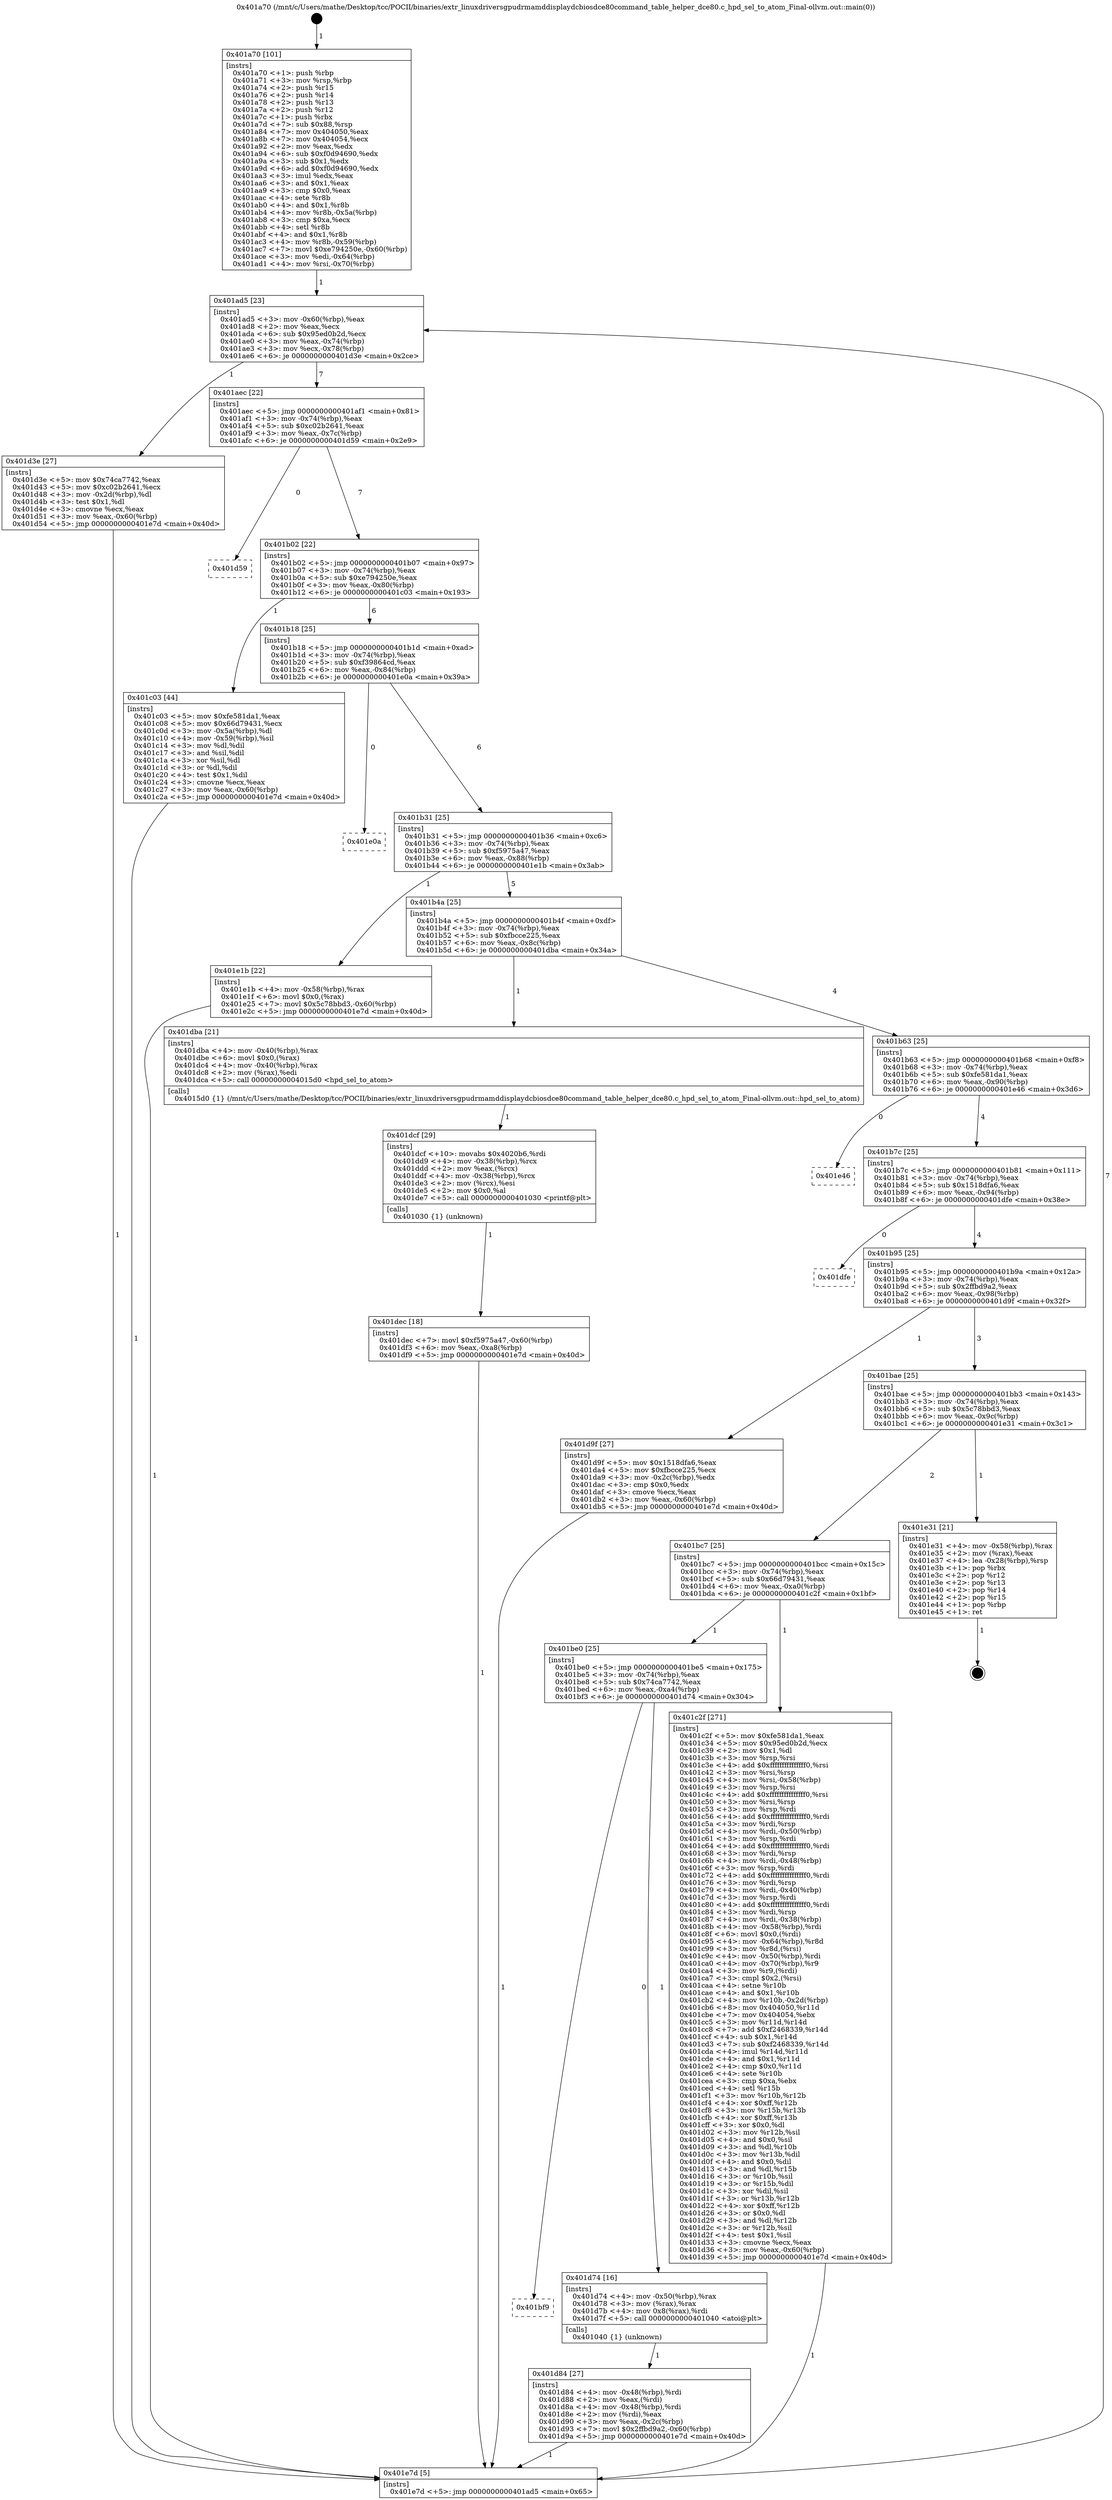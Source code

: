 digraph "0x401a70" {
  label = "0x401a70 (/mnt/c/Users/mathe/Desktop/tcc/POCII/binaries/extr_linuxdriversgpudrmamddisplaydcbiosdce80command_table_helper_dce80.c_hpd_sel_to_atom_Final-ollvm.out::main(0))"
  labelloc = "t"
  node[shape=record]

  Entry [label="",width=0.3,height=0.3,shape=circle,fillcolor=black,style=filled]
  "0x401ad5" [label="{
     0x401ad5 [23]\l
     | [instrs]\l
     &nbsp;&nbsp;0x401ad5 \<+3\>: mov -0x60(%rbp),%eax\l
     &nbsp;&nbsp;0x401ad8 \<+2\>: mov %eax,%ecx\l
     &nbsp;&nbsp;0x401ada \<+6\>: sub $0x95ed0b2d,%ecx\l
     &nbsp;&nbsp;0x401ae0 \<+3\>: mov %eax,-0x74(%rbp)\l
     &nbsp;&nbsp;0x401ae3 \<+3\>: mov %ecx,-0x78(%rbp)\l
     &nbsp;&nbsp;0x401ae6 \<+6\>: je 0000000000401d3e \<main+0x2ce\>\l
  }"]
  "0x401d3e" [label="{
     0x401d3e [27]\l
     | [instrs]\l
     &nbsp;&nbsp;0x401d3e \<+5\>: mov $0x74ca7742,%eax\l
     &nbsp;&nbsp;0x401d43 \<+5\>: mov $0xc02b2641,%ecx\l
     &nbsp;&nbsp;0x401d48 \<+3\>: mov -0x2d(%rbp),%dl\l
     &nbsp;&nbsp;0x401d4b \<+3\>: test $0x1,%dl\l
     &nbsp;&nbsp;0x401d4e \<+3\>: cmovne %ecx,%eax\l
     &nbsp;&nbsp;0x401d51 \<+3\>: mov %eax,-0x60(%rbp)\l
     &nbsp;&nbsp;0x401d54 \<+5\>: jmp 0000000000401e7d \<main+0x40d\>\l
  }"]
  "0x401aec" [label="{
     0x401aec [22]\l
     | [instrs]\l
     &nbsp;&nbsp;0x401aec \<+5\>: jmp 0000000000401af1 \<main+0x81\>\l
     &nbsp;&nbsp;0x401af1 \<+3\>: mov -0x74(%rbp),%eax\l
     &nbsp;&nbsp;0x401af4 \<+5\>: sub $0xc02b2641,%eax\l
     &nbsp;&nbsp;0x401af9 \<+3\>: mov %eax,-0x7c(%rbp)\l
     &nbsp;&nbsp;0x401afc \<+6\>: je 0000000000401d59 \<main+0x2e9\>\l
  }"]
  Exit [label="",width=0.3,height=0.3,shape=circle,fillcolor=black,style=filled,peripheries=2]
  "0x401d59" [label="{
     0x401d59\l
  }", style=dashed]
  "0x401b02" [label="{
     0x401b02 [22]\l
     | [instrs]\l
     &nbsp;&nbsp;0x401b02 \<+5\>: jmp 0000000000401b07 \<main+0x97\>\l
     &nbsp;&nbsp;0x401b07 \<+3\>: mov -0x74(%rbp),%eax\l
     &nbsp;&nbsp;0x401b0a \<+5\>: sub $0xe794250e,%eax\l
     &nbsp;&nbsp;0x401b0f \<+3\>: mov %eax,-0x80(%rbp)\l
     &nbsp;&nbsp;0x401b12 \<+6\>: je 0000000000401c03 \<main+0x193\>\l
  }"]
  "0x401dec" [label="{
     0x401dec [18]\l
     | [instrs]\l
     &nbsp;&nbsp;0x401dec \<+7\>: movl $0xf5975a47,-0x60(%rbp)\l
     &nbsp;&nbsp;0x401df3 \<+6\>: mov %eax,-0xa8(%rbp)\l
     &nbsp;&nbsp;0x401df9 \<+5\>: jmp 0000000000401e7d \<main+0x40d\>\l
  }"]
  "0x401c03" [label="{
     0x401c03 [44]\l
     | [instrs]\l
     &nbsp;&nbsp;0x401c03 \<+5\>: mov $0xfe581da1,%eax\l
     &nbsp;&nbsp;0x401c08 \<+5\>: mov $0x66d79431,%ecx\l
     &nbsp;&nbsp;0x401c0d \<+3\>: mov -0x5a(%rbp),%dl\l
     &nbsp;&nbsp;0x401c10 \<+4\>: mov -0x59(%rbp),%sil\l
     &nbsp;&nbsp;0x401c14 \<+3\>: mov %dl,%dil\l
     &nbsp;&nbsp;0x401c17 \<+3\>: and %sil,%dil\l
     &nbsp;&nbsp;0x401c1a \<+3\>: xor %sil,%dl\l
     &nbsp;&nbsp;0x401c1d \<+3\>: or %dl,%dil\l
     &nbsp;&nbsp;0x401c20 \<+4\>: test $0x1,%dil\l
     &nbsp;&nbsp;0x401c24 \<+3\>: cmovne %ecx,%eax\l
     &nbsp;&nbsp;0x401c27 \<+3\>: mov %eax,-0x60(%rbp)\l
     &nbsp;&nbsp;0x401c2a \<+5\>: jmp 0000000000401e7d \<main+0x40d\>\l
  }"]
  "0x401b18" [label="{
     0x401b18 [25]\l
     | [instrs]\l
     &nbsp;&nbsp;0x401b18 \<+5\>: jmp 0000000000401b1d \<main+0xad\>\l
     &nbsp;&nbsp;0x401b1d \<+3\>: mov -0x74(%rbp),%eax\l
     &nbsp;&nbsp;0x401b20 \<+5\>: sub $0xf39864cd,%eax\l
     &nbsp;&nbsp;0x401b25 \<+6\>: mov %eax,-0x84(%rbp)\l
     &nbsp;&nbsp;0x401b2b \<+6\>: je 0000000000401e0a \<main+0x39a\>\l
  }"]
  "0x401e7d" [label="{
     0x401e7d [5]\l
     | [instrs]\l
     &nbsp;&nbsp;0x401e7d \<+5\>: jmp 0000000000401ad5 \<main+0x65\>\l
  }"]
  "0x401a70" [label="{
     0x401a70 [101]\l
     | [instrs]\l
     &nbsp;&nbsp;0x401a70 \<+1\>: push %rbp\l
     &nbsp;&nbsp;0x401a71 \<+3\>: mov %rsp,%rbp\l
     &nbsp;&nbsp;0x401a74 \<+2\>: push %r15\l
     &nbsp;&nbsp;0x401a76 \<+2\>: push %r14\l
     &nbsp;&nbsp;0x401a78 \<+2\>: push %r13\l
     &nbsp;&nbsp;0x401a7a \<+2\>: push %r12\l
     &nbsp;&nbsp;0x401a7c \<+1\>: push %rbx\l
     &nbsp;&nbsp;0x401a7d \<+7\>: sub $0x88,%rsp\l
     &nbsp;&nbsp;0x401a84 \<+7\>: mov 0x404050,%eax\l
     &nbsp;&nbsp;0x401a8b \<+7\>: mov 0x404054,%ecx\l
     &nbsp;&nbsp;0x401a92 \<+2\>: mov %eax,%edx\l
     &nbsp;&nbsp;0x401a94 \<+6\>: sub $0xf0d94690,%edx\l
     &nbsp;&nbsp;0x401a9a \<+3\>: sub $0x1,%edx\l
     &nbsp;&nbsp;0x401a9d \<+6\>: add $0xf0d94690,%edx\l
     &nbsp;&nbsp;0x401aa3 \<+3\>: imul %edx,%eax\l
     &nbsp;&nbsp;0x401aa6 \<+3\>: and $0x1,%eax\l
     &nbsp;&nbsp;0x401aa9 \<+3\>: cmp $0x0,%eax\l
     &nbsp;&nbsp;0x401aac \<+4\>: sete %r8b\l
     &nbsp;&nbsp;0x401ab0 \<+4\>: and $0x1,%r8b\l
     &nbsp;&nbsp;0x401ab4 \<+4\>: mov %r8b,-0x5a(%rbp)\l
     &nbsp;&nbsp;0x401ab8 \<+3\>: cmp $0xa,%ecx\l
     &nbsp;&nbsp;0x401abb \<+4\>: setl %r8b\l
     &nbsp;&nbsp;0x401abf \<+4\>: and $0x1,%r8b\l
     &nbsp;&nbsp;0x401ac3 \<+4\>: mov %r8b,-0x59(%rbp)\l
     &nbsp;&nbsp;0x401ac7 \<+7\>: movl $0xe794250e,-0x60(%rbp)\l
     &nbsp;&nbsp;0x401ace \<+3\>: mov %edi,-0x64(%rbp)\l
     &nbsp;&nbsp;0x401ad1 \<+4\>: mov %rsi,-0x70(%rbp)\l
  }"]
  "0x401dcf" [label="{
     0x401dcf [29]\l
     | [instrs]\l
     &nbsp;&nbsp;0x401dcf \<+10\>: movabs $0x4020b6,%rdi\l
     &nbsp;&nbsp;0x401dd9 \<+4\>: mov -0x38(%rbp),%rcx\l
     &nbsp;&nbsp;0x401ddd \<+2\>: mov %eax,(%rcx)\l
     &nbsp;&nbsp;0x401ddf \<+4\>: mov -0x38(%rbp),%rcx\l
     &nbsp;&nbsp;0x401de3 \<+2\>: mov (%rcx),%esi\l
     &nbsp;&nbsp;0x401de5 \<+2\>: mov $0x0,%al\l
     &nbsp;&nbsp;0x401de7 \<+5\>: call 0000000000401030 \<printf@plt\>\l
     | [calls]\l
     &nbsp;&nbsp;0x401030 \{1\} (unknown)\l
  }"]
  "0x401e0a" [label="{
     0x401e0a\l
  }", style=dashed]
  "0x401b31" [label="{
     0x401b31 [25]\l
     | [instrs]\l
     &nbsp;&nbsp;0x401b31 \<+5\>: jmp 0000000000401b36 \<main+0xc6\>\l
     &nbsp;&nbsp;0x401b36 \<+3\>: mov -0x74(%rbp),%eax\l
     &nbsp;&nbsp;0x401b39 \<+5\>: sub $0xf5975a47,%eax\l
     &nbsp;&nbsp;0x401b3e \<+6\>: mov %eax,-0x88(%rbp)\l
     &nbsp;&nbsp;0x401b44 \<+6\>: je 0000000000401e1b \<main+0x3ab\>\l
  }"]
  "0x401d84" [label="{
     0x401d84 [27]\l
     | [instrs]\l
     &nbsp;&nbsp;0x401d84 \<+4\>: mov -0x48(%rbp),%rdi\l
     &nbsp;&nbsp;0x401d88 \<+2\>: mov %eax,(%rdi)\l
     &nbsp;&nbsp;0x401d8a \<+4\>: mov -0x48(%rbp),%rdi\l
     &nbsp;&nbsp;0x401d8e \<+2\>: mov (%rdi),%eax\l
     &nbsp;&nbsp;0x401d90 \<+3\>: mov %eax,-0x2c(%rbp)\l
     &nbsp;&nbsp;0x401d93 \<+7\>: movl $0x2ffbd9a2,-0x60(%rbp)\l
     &nbsp;&nbsp;0x401d9a \<+5\>: jmp 0000000000401e7d \<main+0x40d\>\l
  }"]
  "0x401e1b" [label="{
     0x401e1b [22]\l
     | [instrs]\l
     &nbsp;&nbsp;0x401e1b \<+4\>: mov -0x58(%rbp),%rax\l
     &nbsp;&nbsp;0x401e1f \<+6\>: movl $0x0,(%rax)\l
     &nbsp;&nbsp;0x401e25 \<+7\>: movl $0x5c78bbd3,-0x60(%rbp)\l
     &nbsp;&nbsp;0x401e2c \<+5\>: jmp 0000000000401e7d \<main+0x40d\>\l
  }"]
  "0x401b4a" [label="{
     0x401b4a [25]\l
     | [instrs]\l
     &nbsp;&nbsp;0x401b4a \<+5\>: jmp 0000000000401b4f \<main+0xdf\>\l
     &nbsp;&nbsp;0x401b4f \<+3\>: mov -0x74(%rbp),%eax\l
     &nbsp;&nbsp;0x401b52 \<+5\>: sub $0xfbcce225,%eax\l
     &nbsp;&nbsp;0x401b57 \<+6\>: mov %eax,-0x8c(%rbp)\l
     &nbsp;&nbsp;0x401b5d \<+6\>: je 0000000000401dba \<main+0x34a\>\l
  }"]
  "0x401bf9" [label="{
     0x401bf9\l
  }", style=dashed]
  "0x401dba" [label="{
     0x401dba [21]\l
     | [instrs]\l
     &nbsp;&nbsp;0x401dba \<+4\>: mov -0x40(%rbp),%rax\l
     &nbsp;&nbsp;0x401dbe \<+6\>: movl $0x0,(%rax)\l
     &nbsp;&nbsp;0x401dc4 \<+4\>: mov -0x40(%rbp),%rax\l
     &nbsp;&nbsp;0x401dc8 \<+2\>: mov (%rax),%edi\l
     &nbsp;&nbsp;0x401dca \<+5\>: call 00000000004015d0 \<hpd_sel_to_atom\>\l
     | [calls]\l
     &nbsp;&nbsp;0x4015d0 \{1\} (/mnt/c/Users/mathe/Desktop/tcc/POCII/binaries/extr_linuxdriversgpudrmamddisplaydcbiosdce80command_table_helper_dce80.c_hpd_sel_to_atom_Final-ollvm.out::hpd_sel_to_atom)\l
  }"]
  "0x401b63" [label="{
     0x401b63 [25]\l
     | [instrs]\l
     &nbsp;&nbsp;0x401b63 \<+5\>: jmp 0000000000401b68 \<main+0xf8\>\l
     &nbsp;&nbsp;0x401b68 \<+3\>: mov -0x74(%rbp),%eax\l
     &nbsp;&nbsp;0x401b6b \<+5\>: sub $0xfe581da1,%eax\l
     &nbsp;&nbsp;0x401b70 \<+6\>: mov %eax,-0x90(%rbp)\l
     &nbsp;&nbsp;0x401b76 \<+6\>: je 0000000000401e46 \<main+0x3d6\>\l
  }"]
  "0x401d74" [label="{
     0x401d74 [16]\l
     | [instrs]\l
     &nbsp;&nbsp;0x401d74 \<+4\>: mov -0x50(%rbp),%rax\l
     &nbsp;&nbsp;0x401d78 \<+3\>: mov (%rax),%rax\l
     &nbsp;&nbsp;0x401d7b \<+4\>: mov 0x8(%rax),%rdi\l
     &nbsp;&nbsp;0x401d7f \<+5\>: call 0000000000401040 \<atoi@plt\>\l
     | [calls]\l
     &nbsp;&nbsp;0x401040 \{1\} (unknown)\l
  }"]
  "0x401e46" [label="{
     0x401e46\l
  }", style=dashed]
  "0x401b7c" [label="{
     0x401b7c [25]\l
     | [instrs]\l
     &nbsp;&nbsp;0x401b7c \<+5\>: jmp 0000000000401b81 \<main+0x111\>\l
     &nbsp;&nbsp;0x401b81 \<+3\>: mov -0x74(%rbp),%eax\l
     &nbsp;&nbsp;0x401b84 \<+5\>: sub $0x1518dfa6,%eax\l
     &nbsp;&nbsp;0x401b89 \<+6\>: mov %eax,-0x94(%rbp)\l
     &nbsp;&nbsp;0x401b8f \<+6\>: je 0000000000401dfe \<main+0x38e\>\l
  }"]
  "0x401be0" [label="{
     0x401be0 [25]\l
     | [instrs]\l
     &nbsp;&nbsp;0x401be0 \<+5\>: jmp 0000000000401be5 \<main+0x175\>\l
     &nbsp;&nbsp;0x401be5 \<+3\>: mov -0x74(%rbp),%eax\l
     &nbsp;&nbsp;0x401be8 \<+5\>: sub $0x74ca7742,%eax\l
     &nbsp;&nbsp;0x401bed \<+6\>: mov %eax,-0xa4(%rbp)\l
     &nbsp;&nbsp;0x401bf3 \<+6\>: je 0000000000401d74 \<main+0x304\>\l
  }"]
  "0x401dfe" [label="{
     0x401dfe\l
  }", style=dashed]
  "0x401b95" [label="{
     0x401b95 [25]\l
     | [instrs]\l
     &nbsp;&nbsp;0x401b95 \<+5\>: jmp 0000000000401b9a \<main+0x12a\>\l
     &nbsp;&nbsp;0x401b9a \<+3\>: mov -0x74(%rbp),%eax\l
     &nbsp;&nbsp;0x401b9d \<+5\>: sub $0x2ffbd9a2,%eax\l
     &nbsp;&nbsp;0x401ba2 \<+6\>: mov %eax,-0x98(%rbp)\l
     &nbsp;&nbsp;0x401ba8 \<+6\>: je 0000000000401d9f \<main+0x32f\>\l
  }"]
  "0x401c2f" [label="{
     0x401c2f [271]\l
     | [instrs]\l
     &nbsp;&nbsp;0x401c2f \<+5\>: mov $0xfe581da1,%eax\l
     &nbsp;&nbsp;0x401c34 \<+5\>: mov $0x95ed0b2d,%ecx\l
     &nbsp;&nbsp;0x401c39 \<+2\>: mov $0x1,%dl\l
     &nbsp;&nbsp;0x401c3b \<+3\>: mov %rsp,%rsi\l
     &nbsp;&nbsp;0x401c3e \<+4\>: add $0xfffffffffffffff0,%rsi\l
     &nbsp;&nbsp;0x401c42 \<+3\>: mov %rsi,%rsp\l
     &nbsp;&nbsp;0x401c45 \<+4\>: mov %rsi,-0x58(%rbp)\l
     &nbsp;&nbsp;0x401c49 \<+3\>: mov %rsp,%rsi\l
     &nbsp;&nbsp;0x401c4c \<+4\>: add $0xfffffffffffffff0,%rsi\l
     &nbsp;&nbsp;0x401c50 \<+3\>: mov %rsi,%rsp\l
     &nbsp;&nbsp;0x401c53 \<+3\>: mov %rsp,%rdi\l
     &nbsp;&nbsp;0x401c56 \<+4\>: add $0xfffffffffffffff0,%rdi\l
     &nbsp;&nbsp;0x401c5a \<+3\>: mov %rdi,%rsp\l
     &nbsp;&nbsp;0x401c5d \<+4\>: mov %rdi,-0x50(%rbp)\l
     &nbsp;&nbsp;0x401c61 \<+3\>: mov %rsp,%rdi\l
     &nbsp;&nbsp;0x401c64 \<+4\>: add $0xfffffffffffffff0,%rdi\l
     &nbsp;&nbsp;0x401c68 \<+3\>: mov %rdi,%rsp\l
     &nbsp;&nbsp;0x401c6b \<+4\>: mov %rdi,-0x48(%rbp)\l
     &nbsp;&nbsp;0x401c6f \<+3\>: mov %rsp,%rdi\l
     &nbsp;&nbsp;0x401c72 \<+4\>: add $0xfffffffffffffff0,%rdi\l
     &nbsp;&nbsp;0x401c76 \<+3\>: mov %rdi,%rsp\l
     &nbsp;&nbsp;0x401c79 \<+4\>: mov %rdi,-0x40(%rbp)\l
     &nbsp;&nbsp;0x401c7d \<+3\>: mov %rsp,%rdi\l
     &nbsp;&nbsp;0x401c80 \<+4\>: add $0xfffffffffffffff0,%rdi\l
     &nbsp;&nbsp;0x401c84 \<+3\>: mov %rdi,%rsp\l
     &nbsp;&nbsp;0x401c87 \<+4\>: mov %rdi,-0x38(%rbp)\l
     &nbsp;&nbsp;0x401c8b \<+4\>: mov -0x58(%rbp),%rdi\l
     &nbsp;&nbsp;0x401c8f \<+6\>: movl $0x0,(%rdi)\l
     &nbsp;&nbsp;0x401c95 \<+4\>: mov -0x64(%rbp),%r8d\l
     &nbsp;&nbsp;0x401c99 \<+3\>: mov %r8d,(%rsi)\l
     &nbsp;&nbsp;0x401c9c \<+4\>: mov -0x50(%rbp),%rdi\l
     &nbsp;&nbsp;0x401ca0 \<+4\>: mov -0x70(%rbp),%r9\l
     &nbsp;&nbsp;0x401ca4 \<+3\>: mov %r9,(%rdi)\l
     &nbsp;&nbsp;0x401ca7 \<+3\>: cmpl $0x2,(%rsi)\l
     &nbsp;&nbsp;0x401caa \<+4\>: setne %r10b\l
     &nbsp;&nbsp;0x401cae \<+4\>: and $0x1,%r10b\l
     &nbsp;&nbsp;0x401cb2 \<+4\>: mov %r10b,-0x2d(%rbp)\l
     &nbsp;&nbsp;0x401cb6 \<+8\>: mov 0x404050,%r11d\l
     &nbsp;&nbsp;0x401cbe \<+7\>: mov 0x404054,%ebx\l
     &nbsp;&nbsp;0x401cc5 \<+3\>: mov %r11d,%r14d\l
     &nbsp;&nbsp;0x401cc8 \<+7\>: add $0xf2468339,%r14d\l
     &nbsp;&nbsp;0x401ccf \<+4\>: sub $0x1,%r14d\l
     &nbsp;&nbsp;0x401cd3 \<+7\>: sub $0xf2468339,%r14d\l
     &nbsp;&nbsp;0x401cda \<+4\>: imul %r14d,%r11d\l
     &nbsp;&nbsp;0x401cde \<+4\>: and $0x1,%r11d\l
     &nbsp;&nbsp;0x401ce2 \<+4\>: cmp $0x0,%r11d\l
     &nbsp;&nbsp;0x401ce6 \<+4\>: sete %r10b\l
     &nbsp;&nbsp;0x401cea \<+3\>: cmp $0xa,%ebx\l
     &nbsp;&nbsp;0x401ced \<+4\>: setl %r15b\l
     &nbsp;&nbsp;0x401cf1 \<+3\>: mov %r10b,%r12b\l
     &nbsp;&nbsp;0x401cf4 \<+4\>: xor $0xff,%r12b\l
     &nbsp;&nbsp;0x401cf8 \<+3\>: mov %r15b,%r13b\l
     &nbsp;&nbsp;0x401cfb \<+4\>: xor $0xff,%r13b\l
     &nbsp;&nbsp;0x401cff \<+3\>: xor $0x0,%dl\l
     &nbsp;&nbsp;0x401d02 \<+3\>: mov %r12b,%sil\l
     &nbsp;&nbsp;0x401d05 \<+4\>: and $0x0,%sil\l
     &nbsp;&nbsp;0x401d09 \<+3\>: and %dl,%r10b\l
     &nbsp;&nbsp;0x401d0c \<+3\>: mov %r13b,%dil\l
     &nbsp;&nbsp;0x401d0f \<+4\>: and $0x0,%dil\l
     &nbsp;&nbsp;0x401d13 \<+3\>: and %dl,%r15b\l
     &nbsp;&nbsp;0x401d16 \<+3\>: or %r10b,%sil\l
     &nbsp;&nbsp;0x401d19 \<+3\>: or %r15b,%dil\l
     &nbsp;&nbsp;0x401d1c \<+3\>: xor %dil,%sil\l
     &nbsp;&nbsp;0x401d1f \<+3\>: or %r13b,%r12b\l
     &nbsp;&nbsp;0x401d22 \<+4\>: xor $0xff,%r12b\l
     &nbsp;&nbsp;0x401d26 \<+3\>: or $0x0,%dl\l
     &nbsp;&nbsp;0x401d29 \<+3\>: and %dl,%r12b\l
     &nbsp;&nbsp;0x401d2c \<+3\>: or %r12b,%sil\l
     &nbsp;&nbsp;0x401d2f \<+4\>: test $0x1,%sil\l
     &nbsp;&nbsp;0x401d33 \<+3\>: cmovne %ecx,%eax\l
     &nbsp;&nbsp;0x401d36 \<+3\>: mov %eax,-0x60(%rbp)\l
     &nbsp;&nbsp;0x401d39 \<+5\>: jmp 0000000000401e7d \<main+0x40d\>\l
  }"]
  "0x401d9f" [label="{
     0x401d9f [27]\l
     | [instrs]\l
     &nbsp;&nbsp;0x401d9f \<+5\>: mov $0x1518dfa6,%eax\l
     &nbsp;&nbsp;0x401da4 \<+5\>: mov $0xfbcce225,%ecx\l
     &nbsp;&nbsp;0x401da9 \<+3\>: mov -0x2c(%rbp),%edx\l
     &nbsp;&nbsp;0x401dac \<+3\>: cmp $0x0,%edx\l
     &nbsp;&nbsp;0x401daf \<+3\>: cmove %ecx,%eax\l
     &nbsp;&nbsp;0x401db2 \<+3\>: mov %eax,-0x60(%rbp)\l
     &nbsp;&nbsp;0x401db5 \<+5\>: jmp 0000000000401e7d \<main+0x40d\>\l
  }"]
  "0x401bae" [label="{
     0x401bae [25]\l
     | [instrs]\l
     &nbsp;&nbsp;0x401bae \<+5\>: jmp 0000000000401bb3 \<main+0x143\>\l
     &nbsp;&nbsp;0x401bb3 \<+3\>: mov -0x74(%rbp),%eax\l
     &nbsp;&nbsp;0x401bb6 \<+5\>: sub $0x5c78bbd3,%eax\l
     &nbsp;&nbsp;0x401bbb \<+6\>: mov %eax,-0x9c(%rbp)\l
     &nbsp;&nbsp;0x401bc1 \<+6\>: je 0000000000401e31 \<main+0x3c1\>\l
  }"]
  "0x401bc7" [label="{
     0x401bc7 [25]\l
     | [instrs]\l
     &nbsp;&nbsp;0x401bc7 \<+5\>: jmp 0000000000401bcc \<main+0x15c\>\l
     &nbsp;&nbsp;0x401bcc \<+3\>: mov -0x74(%rbp),%eax\l
     &nbsp;&nbsp;0x401bcf \<+5\>: sub $0x66d79431,%eax\l
     &nbsp;&nbsp;0x401bd4 \<+6\>: mov %eax,-0xa0(%rbp)\l
     &nbsp;&nbsp;0x401bda \<+6\>: je 0000000000401c2f \<main+0x1bf\>\l
  }"]
  "0x401e31" [label="{
     0x401e31 [21]\l
     | [instrs]\l
     &nbsp;&nbsp;0x401e31 \<+4\>: mov -0x58(%rbp),%rax\l
     &nbsp;&nbsp;0x401e35 \<+2\>: mov (%rax),%eax\l
     &nbsp;&nbsp;0x401e37 \<+4\>: lea -0x28(%rbp),%rsp\l
     &nbsp;&nbsp;0x401e3b \<+1\>: pop %rbx\l
     &nbsp;&nbsp;0x401e3c \<+2\>: pop %r12\l
     &nbsp;&nbsp;0x401e3e \<+2\>: pop %r13\l
     &nbsp;&nbsp;0x401e40 \<+2\>: pop %r14\l
     &nbsp;&nbsp;0x401e42 \<+2\>: pop %r15\l
     &nbsp;&nbsp;0x401e44 \<+1\>: pop %rbp\l
     &nbsp;&nbsp;0x401e45 \<+1\>: ret\l
  }"]
  Entry -> "0x401a70" [label=" 1"]
  "0x401ad5" -> "0x401d3e" [label=" 1"]
  "0x401ad5" -> "0x401aec" [label=" 7"]
  "0x401e31" -> Exit [label=" 1"]
  "0x401aec" -> "0x401d59" [label=" 0"]
  "0x401aec" -> "0x401b02" [label=" 7"]
  "0x401e1b" -> "0x401e7d" [label=" 1"]
  "0x401b02" -> "0x401c03" [label=" 1"]
  "0x401b02" -> "0x401b18" [label=" 6"]
  "0x401c03" -> "0x401e7d" [label=" 1"]
  "0x401a70" -> "0x401ad5" [label=" 1"]
  "0x401e7d" -> "0x401ad5" [label=" 7"]
  "0x401dec" -> "0x401e7d" [label=" 1"]
  "0x401b18" -> "0x401e0a" [label=" 0"]
  "0x401b18" -> "0x401b31" [label=" 6"]
  "0x401dcf" -> "0x401dec" [label=" 1"]
  "0x401b31" -> "0x401e1b" [label=" 1"]
  "0x401b31" -> "0x401b4a" [label=" 5"]
  "0x401dba" -> "0x401dcf" [label=" 1"]
  "0x401b4a" -> "0x401dba" [label=" 1"]
  "0x401b4a" -> "0x401b63" [label=" 4"]
  "0x401d9f" -> "0x401e7d" [label=" 1"]
  "0x401b63" -> "0x401e46" [label=" 0"]
  "0x401b63" -> "0x401b7c" [label=" 4"]
  "0x401d84" -> "0x401e7d" [label=" 1"]
  "0x401b7c" -> "0x401dfe" [label=" 0"]
  "0x401b7c" -> "0x401b95" [label=" 4"]
  "0x401be0" -> "0x401d74" [label=" 1"]
  "0x401b95" -> "0x401d9f" [label=" 1"]
  "0x401b95" -> "0x401bae" [label=" 3"]
  "0x401d74" -> "0x401d84" [label=" 1"]
  "0x401bae" -> "0x401e31" [label=" 1"]
  "0x401bae" -> "0x401bc7" [label=" 2"]
  "0x401d3e" -> "0x401e7d" [label=" 1"]
  "0x401bc7" -> "0x401c2f" [label=" 1"]
  "0x401bc7" -> "0x401be0" [label=" 1"]
  "0x401be0" -> "0x401bf9" [label=" 0"]
  "0x401c2f" -> "0x401e7d" [label=" 1"]
}
